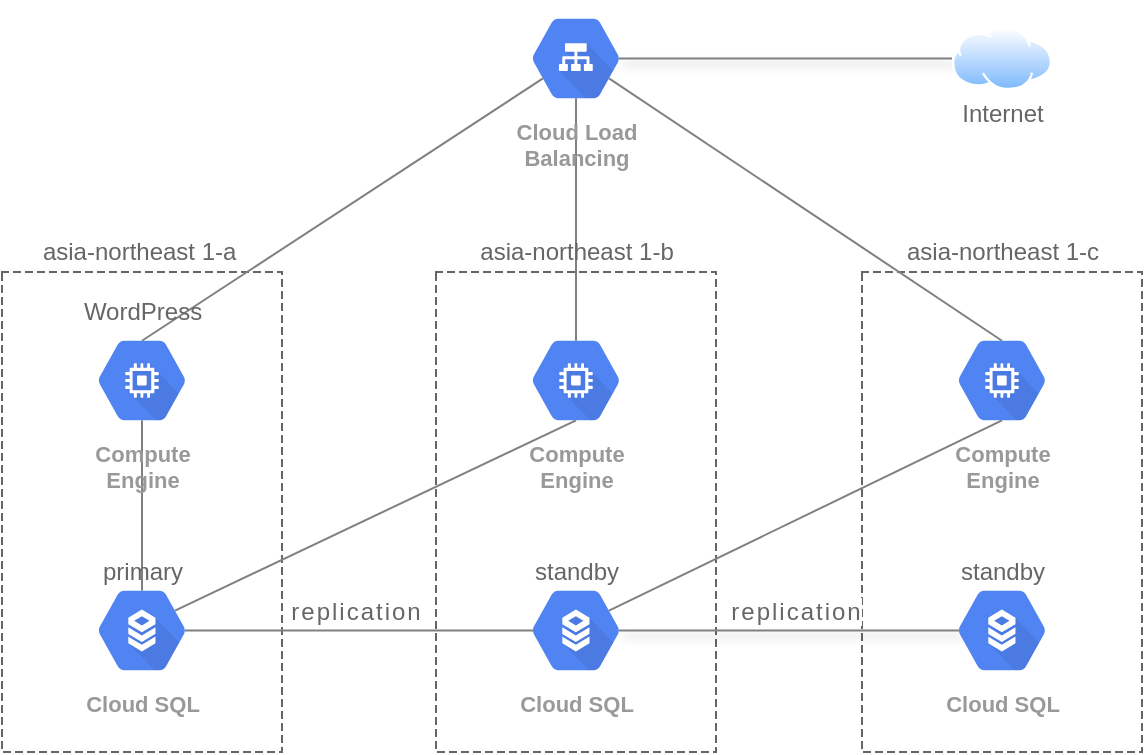 <mxfile version="16.5.3" type="github"><diagram id="GZz4sPHdD5TM7rzJ2TVc" name="Page-1"><mxGraphModel dx="749" dy="663" grid="1" gridSize="10" guides="1" tooltips="1" connect="1" arrows="1" fold="1" page="1" pageScale="1" pageWidth="827" pageHeight="1169" math="0" shadow="0"><root><mxCell id="0"/><mxCell id="1" parent="0"/><mxCell id="Xuy7H9u-zmMq9Dujo6pJ-22" value="" style="shape=table;startSize=0;container=1;collapsible=0;childLayout=tableLayout;dashed=1;strokeColor=#666666;" vertex="1" parent="1"><mxGeometry x="310" y="390" width="140" height="240" as="geometry"/></mxCell><mxCell id="Xuy7H9u-zmMq9Dujo6pJ-23" value="" style="shape=tableRow;horizontal=0;startSize=0;swimlaneHead=0;swimlaneBody=0;top=0;left=0;bottom=0;right=0;collapsible=0;dropTarget=0;fillColor=none;points=[[0,0.5],[1,0.5]];portConstraint=eastwest;" vertex="1" parent="Xuy7H9u-zmMq9Dujo6pJ-22"><mxGeometry width="140" height="240" as="geometry"/></mxCell><mxCell id="Xuy7H9u-zmMq9Dujo6pJ-24" value="" style="shape=partialRectangle;html=1;whiteSpace=wrap;connectable=0;overflow=hidden;fillColor=none;top=0;left=0;bottom=0;right=0;pointerEvents=1;" vertex="1" parent="Xuy7H9u-zmMq9Dujo6pJ-23"><mxGeometry width="140" height="240" as="geometry"><mxRectangle width="140" height="240" as="alternateBounds"/></mxGeometry></mxCell><mxCell id="Xuy7H9u-zmMq9Dujo6pJ-25" value="" style="shape=table;startSize=0;container=1;collapsible=0;childLayout=tableLayout;dashed=1;strokeColor=#666666;" vertex="1" parent="1"><mxGeometry x="523" y="390" width="140" height="240" as="geometry"/></mxCell><mxCell id="Xuy7H9u-zmMq9Dujo6pJ-26" value="" style="shape=tableRow;horizontal=0;startSize=0;swimlaneHead=0;swimlaneBody=0;top=0;left=0;bottom=0;right=0;collapsible=0;dropTarget=0;fillColor=none;points=[[0,0.5],[1,0.5]];portConstraint=eastwest;" vertex="1" parent="Xuy7H9u-zmMq9Dujo6pJ-25"><mxGeometry width="140" height="240" as="geometry"/></mxCell><mxCell id="Xuy7H9u-zmMq9Dujo6pJ-27" value="" style="shape=partialRectangle;html=1;whiteSpace=wrap;connectable=0;overflow=hidden;fillColor=none;top=0;left=0;bottom=0;right=0;pointerEvents=1;" vertex="1" parent="Xuy7H9u-zmMq9Dujo6pJ-26"><mxGeometry width="140" height="240" as="geometry"><mxRectangle width="140" height="240" as="alternateBounds"/></mxGeometry></mxCell><mxCell id="Xuy7H9u-zmMq9Dujo6pJ-19" value="" style="shape=table;startSize=0;container=1;collapsible=0;childLayout=tableLayout;dashed=1;strokeColor=#666666;sketch=0;rounded=0;shadow=0;" vertex="1" parent="1"><mxGeometry x="93" y="390" width="140" height="240" as="geometry"/></mxCell><mxCell id="Xuy7H9u-zmMq9Dujo6pJ-20" value="" style="shape=tableRow;horizontal=0;startSize=0;swimlaneHead=0;swimlaneBody=0;top=0;left=0;bottom=0;right=0;collapsible=0;dropTarget=0;fillColor=none;points=[[0,0.5],[1,0.5]];portConstraint=eastwest;" vertex="1" parent="Xuy7H9u-zmMq9Dujo6pJ-19"><mxGeometry width="140" height="240" as="geometry"/></mxCell><mxCell id="Xuy7H9u-zmMq9Dujo6pJ-21" value="" style="shape=partialRectangle;html=1;whiteSpace=wrap;connectable=0;overflow=hidden;fillColor=none;top=0;left=0;bottom=0;right=0;pointerEvents=1;" vertex="1" parent="Xuy7H9u-zmMq9Dujo6pJ-20"><mxGeometry width="140" height="240" as="geometry"><mxRectangle width="140" height="240" as="alternateBounds"/></mxGeometry></mxCell><mxCell id="Xuy7H9u-zmMq9Dujo6pJ-11" style="edgeStyle=none;rounded=0;orthogonalLoop=1;jettySize=auto;html=1;exitX=0.25;exitY=0.67;exitDx=0;exitDy=0;exitPerimeter=0;entryX=0.5;entryY=0.16;entryDx=0;entryDy=0;entryPerimeter=0;endArrow=none;endFill=0;strokeWidth=1;strokeColor=#808080;" edge="1" parent="1" source="Xuy7H9u-zmMq9Dujo6pJ-1" target="Xuy7H9u-zmMq9Dujo6pJ-2"><mxGeometry relative="1" as="geometry"/></mxCell><mxCell id="Xuy7H9u-zmMq9Dujo6pJ-12" style="edgeStyle=none;rounded=0;orthogonalLoop=1;jettySize=auto;html=1;exitX=0.5;exitY=0.84;exitDx=0;exitDy=0;exitPerimeter=0;entryX=0.5;entryY=0.16;entryDx=0;entryDy=0;entryPerimeter=0;endArrow=none;endFill=0;strokeColor=#808080;strokeWidth=1;" edge="1" parent="1" source="Xuy7H9u-zmMq9Dujo6pJ-1" target="Xuy7H9u-zmMq9Dujo6pJ-7"><mxGeometry relative="1" as="geometry"/></mxCell><mxCell id="Xuy7H9u-zmMq9Dujo6pJ-13" style="edgeStyle=none;rounded=0;orthogonalLoop=1;jettySize=auto;html=1;exitX=0.75;exitY=0.67;exitDx=0;exitDy=0;exitPerimeter=0;entryX=0.5;entryY=0.16;entryDx=0;entryDy=0;entryPerimeter=0;endArrow=none;endFill=0;strokeColor=#808080;strokeWidth=1;" edge="1" parent="1" source="Xuy7H9u-zmMq9Dujo6pJ-1" target="Xuy7H9u-zmMq9Dujo6pJ-9"><mxGeometry relative="1" as="geometry"/></mxCell><mxCell id="Xuy7H9u-zmMq9Dujo6pJ-1" value="Cloud Load&#10;Balancing" style="sketch=0;html=1;fillColor=#5184F3;strokeColor=none;verticalAlign=top;labelPosition=center;verticalLabelPosition=bottom;align=center;spacingTop=-6;fontSize=11;fontStyle=1;fontColor=#999999;shape=mxgraph.gcp2.hexIcon;prIcon=cloud_load_balancing" vertex="1" parent="1"><mxGeometry x="347" y="254" width="66" height="58.5" as="geometry"/></mxCell><mxCell id="Xuy7H9u-zmMq9Dujo6pJ-14" style="edgeStyle=none;rounded=0;orthogonalLoop=1;jettySize=auto;html=1;exitX=0.5;exitY=0.84;exitDx=0;exitDy=0;exitPerimeter=0;entryX=0.5;entryY=0.16;entryDx=0;entryDy=0;entryPerimeter=0;endArrow=none;endFill=0;strokeColor=#808080;strokeWidth=1;" edge="1" parent="1" source="Xuy7H9u-zmMq9Dujo6pJ-2" target="Xuy7H9u-zmMq9Dujo6pJ-4"><mxGeometry relative="1" as="geometry"/></mxCell><mxCell id="Xuy7H9u-zmMq9Dujo6pJ-2" value="Compute&#10;Engine" style="sketch=0;html=1;fillColor=#5184F3;strokeColor=none;verticalAlign=top;labelPosition=center;verticalLabelPosition=bottom;align=center;spacingTop=-6;fontSize=11;fontStyle=1;fontColor=#999999;shape=mxgraph.gcp2.hexIcon;prIcon=compute_engine" vertex="1" parent="1"><mxGeometry x="130" y="415" width="66" height="58.5" as="geometry"/></mxCell><mxCell id="Xuy7H9u-zmMq9Dujo6pJ-15" style="edgeStyle=none;rounded=0;orthogonalLoop=1;jettySize=auto;html=1;exitX=0.75;exitY=0.33;exitDx=0;exitDy=0;exitPerimeter=0;entryX=0.5;entryY=0.84;entryDx=0;entryDy=0;entryPerimeter=0;endArrow=none;endFill=0;strokeColor=#808080;strokeWidth=1;" edge="1" parent="1" source="Xuy7H9u-zmMq9Dujo6pJ-4" target="Xuy7H9u-zmMq9Dujo6pJ-7"><mxGeometry relative="1" as="geometry"/></mxCell><mxCell id="Xuy7H9u-zmMq9Dujo6pJ-16" style="edgeStyle=none;rounded=0;orthogonalLoop=1;jettySize=auto;html=1;exitX=0.825;exitY=0.5;exitDx=0;exitDy=0;exitPerimeter=0;entryX=0.175;entryY=0.5;entryDx=0;entryDy=0;entryPerimeter=0;endArrow=none;endFill=0;strokeColor=#808080;strokeWidth=1;" edge="1" parent="1" source="Xuy7H9u-zmMq9Dujo6pJ-4" target="Xuy7H9u-zmMq9Dujo6pJ-5"><mxGeometry relative="1" as="geometry"/></mxCell><mxCell id="Xuy7H9u-zmMq9Dujo6pJ-4" value="Cloud SQL" style="sketch=0;html=1;fillColor=#5184F3;strokeColor=none;verticalAlign=top;labelPosition=center;verticalLabelPosition=bottom;align=center;spacingTop=-6;fontSize=11;fontStyle=1;fontColor=#999999;shape=mxgraph.gcp2.hexIcon;prIcon=cloud_sql" vertex="1" parent="1"><mxGeometry x="130" y="540" width="66" height="58.5" as="geometry"/></mxCell><mxCell id="Xuy7H9u-zmMq9Dujo6pJ-17" style="edgeStyle=none;rounded=0;orthogonalLoop=1;jettySize=auto;html=1;exitX=0.75;exitY=0.33;exitDx=0;exitDy=0;exitPerimeter=0;entryX=0.5;entryY=0.84;entryDx=0;entryDy=0;entryPerimeter=0;endArrow=none;endFill=0;strokeColor=#808080;strokeWidth=1;" edge="1" parent="1" source="Xuy7H9u-zmMq9Dujo6pJ-5" target="Xuy7H9u-zmMq9Dujo6pJ-9"><mxGeometry relative="1" as="geometry"/></mxCell><mxCell id="Xuy7H9u-zmMq9Dujo6pJ-18" style="edgeStyle=none;rounded=0;orthogonalLoop=1;jettySize=auto;html=1;exitX=0.825;exitY=0.5;exitDx=0;exitDy=0;exitPerimeter=0;entryX=0.175;entryY=0.5;entryDx=0;entryDy=0;entryPerimeter=0;endArrow=none;endFill=0;strokeColor=#808080;strokeWidth=1;shadow=1;" edge="1" parent="1" source="Xuy7H9u-zmMq9Dujo6pJ-5" target="Xuy7H9u-zmMq9Dujo6pJ-8"><mxGeometry relative="1" as="geometry"/></mxCell><mxCell id="Xuy7H9u-zmMq9Dujo6pJ-5" value="Cloud SQL" style="sketch=0;html=1;fillColor=#5184F3;strokeColor=none;verticalAlign=top;labelPosition=center;verticalLabelPosition=bottom;align=center;spacingTop=-6;fontSize=11;fontStyle=1;fontColor=#999999;shape=mxgraph.gcp2.hexIcon;prIcon=cloud_sql" vertex="1" parent="1"><mxGeometry x="347" y="540" width="66" height="58.5" as="geometry"/></mxCell><mxCell id="Xuy7H9u-zmMq9Dujo6pJ-7" value="Compute&#10;Engine" style="sketch=0;html=1;fillColor=#5184F3;strokeColor=none;verticalAlign=top;labelPosition=center;verticalLabelPosition=bottom;align=center;spacingTop=-6;fontSize=11;fontStyle=1;fontColor=#999999;shape=mxgraph.gcp2.hexIcon;prIcon=compute_engine" vertex="1" parent="1"><mxGeometry x="347" y="415" width="66" height="58.5" as="geometry"/></mxCell><mxCell id="Xuy7H9u-zmMq9Dujo6pJ-8" value="Cloud SQL" style="sketch=0;html=1;fillColor=#5184F3;strokeColor=none;verticalAlign=top;labelPosition=center;verticalLabelPosition=bottom;align=center;spacingTop=-6;fontSize=11;fontStyle=1;fontColor=#999999;shape=mxgraph.gcp2.hexIcon;prIcon=cloud_sql" vertex="1" parent="1"><mxGeometry x="560" y="540" width="66" height="58.5" as="geometry"/></mxCell><mxCell id="Xuy7H9u-zmMq9Dujo6pJ-9" value="Compute&#10;Engine" style="sketch=0;html=1;fillColor=#5184F3;strokeColor=none;verticalAlign=top;labelPosition=center;verticalLabelPosition=bottom;align=center;spacingTop=-6;fontSize=11;fontStyle=1;fontColor=#999999;shape=mxgraph.gcp2.hexIcon;prIcon=compute_engine" vertex="1" parent="1"><mxGeometry x="560" y="415" width="66" height="58.5" as="geometry"/></mxCell><mxCell id="Xuy7H9u-zmMq9Dujo6pJ-31" value="&lt;font color=&quot;#666666&quot;&gt;primary&lt;/font&gt;" style="text;html=1;resizable=0;autosize=1;align=center;verticalAlign=middle;points=[];fillColor=none;strokeColor=none;rounded=0;shadow=0;sketch=0;" vertex="1" parent="1"><mxGeometry x="133" y="530" width="60" height="20" as="geometry"/></mxCell><mxCell id="Xuy7H9u-zmMq9Dujo6pJ-32" value="&lt;font color=&quot;#666666&quot;&gt;standby&lt;/font&gt;" style="text;html=1;resizable=0;autosize=1;align=center;verticalAlign=middle;points=[];fillColor=none;strokeColor=none;rounded=0;shadow=0;sketch=0;" vertex="1" parent="1"><mxGeometry x="350" y="530" width="60" height="20" as="geometry"/></mxCell><mxCell id="Xuy7H9u-zmMq9Dujo6pJ-33" value="&lt;font color=&quot;#666666&quot;&gt;standby&lt;/font&gt;" style="text;html=1;resizable=0;autosize=1;align=center;verticalAlign=middle;points=[];fillColor=none;strokeColor=none;rounded=0;shadow=0;sketch=0;" vertex="1" parent="1"><mxGeometry x="563" y="530" width="60" height="20" as="geometry"/></mxCell><mxCell id="Xuy7H9u-zmMq9Dujo6pJ-34" value="&lt;font color=&quot;#666666&quot;&gt;asia-northeast 1-a&amp;nbsp;&lt;/font&gt;" style="text;html=1;resizable=0;autosize=1;align=center;verticalAlign=middle;points=[];fillColor=none;strokeColor=none;rounded=0;shadow=0;sketch=0;" vertex="1" parent="1"><mxGeometry x="103" y="370" width="120" height="20" as="geometry"/></mxCell><mxCell id="Xuy7H9u-zmMq9Dujo6pJ-35" value="&lt;font color=&quot;#666666&quot;&gt;asia-northeast 1-b&lt;/font&gt;" style="text;html=1;resizable=0;autosize=1;align=center;verticalAlign=middle;points=[];fillColor=none;strokeColor=none;rounded=0;shadow=0;sketch=0;" vertex="1" parent="1"><mxGeometry x="325" y="370" width="110" height="20" as="geometry"/></mxCell><mxCell id="Xuy7H9u-zmMq9Dujo6pJ-36" value="&lt;font color=&quot;#666666&quot;&gt;asia-northeast 1-c&lt;/font&gt;" style="text;html=1;resizable=0;autosize=1;align=center;verticalAlign=middle;points=[];fillColor=none;strokeColor=none;rounded=0;shadow=0;sketch=0;" vertex="1" parent="1"><mxGeometry x="538" y="370" width="110" height="20" as="geometry"/></mxCell><mxCell id="Xuy7H9u-zmMq9Dujo6pJ-37" value="&lt;span style=&quot;font-family: , &amp;#34;meiryo&amp;#34; , &amp;#34;ヒラギノ角ゴ pro w3&amp;#34; , &amp;#34;hiragino kaku gothic pro&amp;#34; , &amp;#34;ms pgothic&amp;#34; , &amp;#34;osaka&amp;#34; , &amp;#34;arial&amp;#34; , sans-serif ; letter-spacing: 1px ; background-color: rgb(255 , 255 , 255)&quot;&gt;replication&lt;/span&gt;" style="text;html=1;resizable=0;autosize=1;align=center;verticalAlign=middle;points=[];fillColor=none;strokeColor=none;rounded=0;shadow=0;sketch=0;fontColor=#666666;" vertex="1" parent="1"><mxGeometry x="230" y="550" width="80" height="20" as="geometry"/></mxCell><mxCell id="Xuy7H9u-zmMq9Dujo6pJ-38" value="&lt;span style=&quot;font-family: , &amp;#34;meiryo&amp;#34; , &amp;#34;ヒラギノ角ゴ pro w3&amp;#34; , &amp;#34;hiragino kaku gothic pro&amp;#34; , &amp;#34;ms pgothic&amp;#34; , &amp;#34;osaka&amp;#34; , &amp;#34;arial&amp;#34; , sans-serif ; letter-spacing: 1px ; background-color: rgb(255 , 255 , 255)&quot;&gt;replication&lt;/span&gt;" style="text;html=1;resizable=0;autosize=1;align=center;verticalAlign=middle;points=[];fillColor=none;strokeColor=none;rounded=0;shadow=0;sketch=0;fontColor=#666666;" vertex="1" parent="1"><mxGeometry x="450" y="550" width="80" height="20" as="geometry"/></mxCell><mxCell id="Xuy7H9u-zmMq9Dujo6pJ-39" value="WordPress" style="text;html=1;resizable=0;autosize=1;align=center;verticalAlign=middle;points=[];fillColor=none;strokeColor=none;rounded=0;shadow=0;sketch=0;fontColor=#666666;" vertex="1" parent="1"><mxGeometry x="128" y="400" width="70" height="20" as="geometry"/></mxCell><mxCell id="Xuy7H9u-zmMq9Dujo6pJ-47" style="edgeStyle=none;rounded=0;orthogonalLoop=1;jettySize=auto;html=1;exitX=0;exitY=0.5;exitDx=0;exitDy=0;entryX=0.825;entryY=0.5;entryDx=0;entryDy=0;entryPerimeter=0;shadow=1;fontColor=#666666;endArrow=none;endFill=0;strokeColor=#808080;strokeWidth=1;" edge="1" parent="1" source="Xuy7H9u-zmMq9Dujo6pJ-42" target="Xuy7H9u-zmMq9Dujo6pJ-1"><mxGeometry relative="1" as="geometry"/></mxCell><mxCell id="Xuy7H9u-zmMq9Dujo6pJ-42" value="" style="aspect=fixed;perimeter=ellipsePerimeter;html=1;align=center;shadow=0;dashed=0;spacingTop=3;image;image=img/lib/active_directory/internet_cloud.svg;rounded=1;sketch=0;fontColor=#666666;strokeColor=#666666;gradientColor=#ffffff;" vertex="1" parent="1"><mxGeometry x="568" y="267.5" width="50" height="31.5" as="geometry"/></mxCell><mxCell id="Xuy7H9u-zmMq9Dujo6pJ-43" value="Internet" style="text;html=1;resizable=0;autosize=1;align=center;verticalAlign=middle;points=[];fillColor=none;strokeColor=none;rounded=0;shadow=0;sketch=0;fontColor=#666666;" vertex="1" parent="1"><mxGeometry x="563" y="301" width="60" height="20" as="geometry"/></mxCell></root></mxGraphModel></diagram></mxfile>